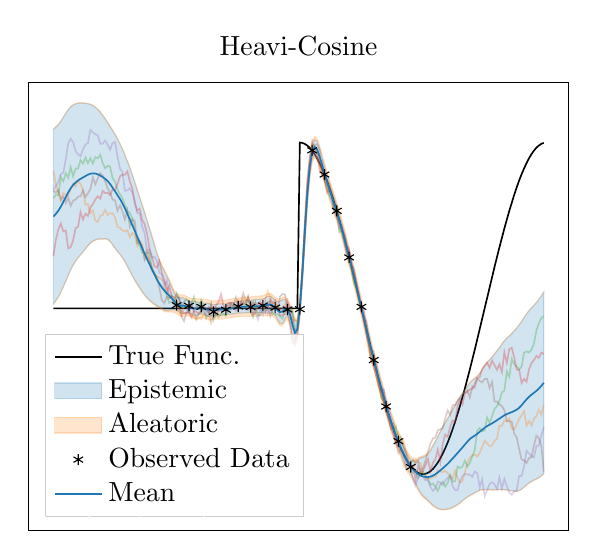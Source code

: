 % This file was created with tikzplotlib v0.10.1.
\begin{tikzpicture}

\definecolor{crimson2143940}{RGB}{214,39,40}
\definecolor{darkgray176}{RGB}{176,176,176}
\definecolor{darkorange25512714}{RGB}{255,127,14}
\definecolor{forestgreen4416044}{RGB}{44,160,44}
\definecolor{lightgray204}{RGB}{204,204,204}
\definecolor{mediumpurple148103189}{RGB}{148,103,189}
\definecolor{sienna1408675}{RGB}{140,86,75}
\definecolor{steelblue31119180}{RGB}{31,119,180}

\begin{axis}[
legend cell align={left},
legend style={
  fill opacity=0.8,
  draw opacity=1,
  text opacity=1,
  at={(0.03,0.03)},
  anchor=south west,
  draw=lightgray204
},
ticks=none,
tick align=outside,
tick pos=left,
title={Heavi-Cosine},
x grid style={darkgray176},
xmin=-1.1, xmax=1.09,
xtick style={color=black},
y grid style={darkgray176},
ymin=-1.34, ymax=1.364,
ytick style={color=black}
]
\addplot [semithick, black]
table {%
-1 0
-0.01 0
0 1
0.01 0.998
0.02 0.992
0.03 0.982
0.04 0.969
0.05 0.951
0.06 0.93
0.07 0.905
0.08 0.876
0.09 0.844
0.1 0.809
0.11 0.771
0.12 0.729
0.13 0.685
0.15 0.588
0.17 0.482
0.19 0.368
0.21 0.249
0.25 -0
0.29 -0.249
0.31 -0.368
0.33 -0.482
0.35 -0.588
0.37 -0.685
0.38 -0.729
0.39 -0.771
0.4 -0.809
0.41 -0.844
0.42 -0.876
0.43 -0.905
0.44 -0.93
0.45 -0.951
0.46 -0.969
0.47 -0.982
0.48 -0.992
0.49 -0.998
0.5 -1
0.51 -0.998
0.52 -0.992
0.53 -0.982
0.54 -0.969
0.55 -0.951
0.56 -0.93
0.57 -0.905
0.58 -0.876
0.59 -0.844
0.6 -0.809
0.61 -0.771
0.62 -0.729
0.63 -0.685
0.65 -0.588
0.67 -0.482
0.69 -0.368
0.71 -0.249
0.75 0
0.79 0.249
0.81 0.368
0.83 0.482
0.85 0.588
0.87 0.685
0.88 0.729
0.89 0.771
0.9 0.809
0.91 0.844
0.92 0.876
0.93 0.905
0.94 0.93
0.95 0.951
0.96 0.969
0.97 0.982
0.98 0.992
0.99 0.998
};
\addlegendentry{True Func.}
\path [draw=steelblue31119180, fill=steelblue31119180, opacity=0.2]
(axis cs:-1,1.08)
--(axis cs:-1,0.026)
--(axis cs:-0.99,0.047)
--(axis cs:-0.98,0.069)
--(axis cs:-0.97,0.097)
--(axis cs:-0.96,0.129)
--(axis cs:-0.95,0.164)
--(axis cs:-0.94,0.199)
--(axis cs:-0.93,0.233)
--(axis cs:-0.92,0.262)
--(axis cs:-0.91,0.285)
--(axis cs:-0.9,0.305)
--(axis cs:-0.89,0.323)
--(axis cs:-0.88,0.341)
--(axis cs:-0.87,0.359)
--(axis cs:-0.86,0.378)
--(axis cs:-0.85,0.394)
--(axis cs:-0.84,0.406)
--(axis cs:-0.83,0.413)
--(axis cs:-0.82,0.418)
--(axis cs:-0.81,0.419)
--(axis cs:-0.8,0.419)
--(axis cs:-0.79,0.42)
--(axis cs:-0.78,0.417)
--(axis cs:-0.77,0.404)
--(axis cs:-0.76,0.385)
--(axis cs:-0.75,0.364)
--(axis cs:-0.74,0.344)
--(axis cs:-0.73,0.327)
--(axis cs:-0.72,0.307)
--(axis cs:-0.71,0.283)
--(axis cs:-0.7,0.255)
--(axis cs:-0.69,0.226)
--(axis cs:-0.68,0.198)
--(axis cs:-0.67,0.172)
--(axis cs:-0.66,0.147)
--(axis cs:-0.65,0.124)
--(axis cs:-0.64,0.102)
--(axis cs:-0.63,0.082)
--(axis cs:-0.62,0.064)
--(axis cs:-0.61,0.049)
--(axis cs:-0.6,0.037)
--(axis cs:-0.59,0.026)
--(axis cs:-0.58,0.017)
--(axis cs:-0.57,0.008)
--(axis cs:-0.56,-0.001)
--(axis cs:-0.55,-0.01)
--(axis cs:-0.54,-0.013)
--(axis cs:-0.53,-0.011)
--(axis cs:-0.52,-0.009)
--(axis cs:-0.51,-0.008)
--(axis cs:-0.5,-0.013)
--(axis cs:-0.49,-0.023)
--(axis cs:-0.48,-0.031)
--(axis cs:-0.47,-0.031)
--(axis cs:-0.46,-0.025)
--(axis cs:-0.45,-0.024)
--(axis cs:-0.44,-0.034)
--(axis cs:-0.43,-0.043)
--(axis cs:-0.42,-0.044)
--(axis cs:-0.41,-0.037)
--(axis cs:-0.4,-0.033)
--(axis cs:-0.39,-0.037)
--(axis cs:-0.38,-0.044)
--(axis cs:-0.37,-0.048)
--(axis cs:-0.36,-0.046)
--(axis cs:-0.35,-0.042)
--(axis cs:-0.34,-0.043)
--(axis cs:-0.33,-0.044)
--(axis cs:-0.32,-0.044)
--(axis cs:-0.31,-0.041)
--(axis cs:-0.3,-0.038)
--(axis cs:-0.29,-0.036)
--(axis cs:-0.28,-0.035)
--(axis cs:-0.27,-0.033)
--(axis cs:-0.26,-0.03)
--(axis cs:-0.25,-0.028)
--(axis cs:-0.24,-0.028)
--(axis cs:-0.23,-0.027)
--(axis cs:-0.22,-0.027)
--(axis cs:-0.21,-0.026)
--(axis cs:-0.2,-0.026)
--(axis cs:-0.19,-0.027)
--(axis cs:-0.18,-0.028)
--(axis cs:-0.17,-0.027)
--(axis cs:-0.16,-0.026)
--(axis cs:-0.15,-0.026)
--(axis cs:-0.14,-0.028)
--(axis cs:-0.13,-0.029)
--(axis cs:-0.12,-0.028)
--(axis cs:-0.11,-0.027)
--(axis cs:-0.1,-0.039)
--(axis cs:-0.09,-0.067)
--(axis cs:-0.08,-0.091)
--(axis cs:-0.07,-0.09)
--(axis cs:-0.06,-0.064)
--(axis cs:-0.05,-0.043)
--(axis cs:-0.04,-0.085)
--(axis cs:-0.03,-0.171)
--(axis cs:-0.02,-0.221)
--(axis cs:-0.01,-0.176)
--(axis cs:8.941e-10,-0.039)
--(axis cs:0.01,0.154)
--(axis cs:0.02,0.388)
--(axis cs:0.03,0.616)
--(axis cs:0.04,0.796)
--(axis cs:0.05,0.9)
--(axis cs:0.06,0.929)
--(axis cs:0.07,0.907)
--(axis cs:0.08,0.867)
--(axis cs:0.09,0.822)
--(axis cs:0.1,0.775)
--(axis cs:0.11,0.725)
--(axis cs:0.12,0.676)
--(axis cs:0.13,0.631)
--(axis cs:0.14,0.589)
--(axis cs:0.15,0.544)
--(axis cs:0.16,0.496)
--(axis cs:0.17,0.444)
--(axis cs:0.18,0.39)
--(axis cs:0.19,0.335)
--(axis cs:0.2,0.278)
--(axis cs:0.21,0.219)
--(axis cs:0.22,0.157)
--(axis cs:0.23,0.095)
--(axis cs:0.24,0.033)
--(axis cs:0.25,-0.03)
--(axis cs:0.26,-0.096)
--(axis cs:0.27,-0.161)
--(axis cs:0.28,-0.223)
--(axis cs:0.29,-0.284)
--(axis cs:0.3,-0.344)
--(axis cs:0.31,-0.406)
--(axis cs:0.32,-0.466)
--(axis cs:0.33,-0.52)
--(axis cs:0.34,-0.568)
--(axis cs:0.35,-0.619)
--(axis cs:0.36,-0.674)
--(axis cs:0.37,-0.725)
--(axis cs:0.38,-0.768)
--(axis cs:0.39,-0.802)
--(axis cs:0.4,-0.836)
--(axis cs:0.41,-0.879)
--(axis cs:0.42,-0.922)
--(axis cs:0.43,-0.955)
--(axis cs:0.44,-0.977)
--(axis cs:0.45,-0.996)
--(axis cs:0.46,-1.023)
--(axis cs:0.47,-1.056)
--(axis cs:0.48,-1.087)
--(axis cs:0.49,-1.113)
--(axis cs:0.5,-1.132)
--(axis cs:0.51,-1.145)
--(axis cs:0.52,-1.158)
--(axis cs:0.53,-1.173)
--(axis cs:0.54,-1.187)
--(axis cs:0.55,-1.198)
--(axis cs:0.56,-1.206)
--(axis cs:0.57,-1.211)
--(axis cs:0.58,-1.213)
--(axis cs:0.59,-1.212)
--(axis cs:0.6,-1.21)
--(axis cs:0.61,-1.206)
--(axis cs:0.62,-1.2)
--(axis cs:0.63,-1.193)
--(axis cs:0.64,-1.184)
--(axis cs:0.65,-1.173)
--(axis cs:0.66,-1.16)
--(axis cs:0.67,-1.148)
--(axis cs:0.68,-1.137)
--(axis cs:0.69,-1.128)
--(axis cs:0.7,-1.12)
--(axis cs:0.71,-1.112)
--(axis cs:0.72,-1.104)
--(axis cs:0.73,-1.097)
--(axis cs:0.74,-1.093)
--(axis cs:0.75,-1.092)
--(axis cs:0.76,-1.092)
--(axis cs:0.77,-1.093)
--(axis cs:0.78,-1.094)
--(axis cs:0.79,-1.094)
--(axis cs:0.8,-1.093)
--(axis cs:0.81,-1.093)
--(axis cs:0.82,-1.093)
--(axis cs:0.83,-1.093)
--(axis cs:0.84,-1.095)
--(axis cs:0.85,-1.098)
--(axis cs:0.86,-1.1)
--(axis cs:0.87,-1.102)
--(axis cs:0.88,-1.102)
--(axis cs:0.89,-1.099)
--(axis cs:0.9,-1.09)
--(axis cs:0.91,-1.078)
--(axis cs:0.92,-1.065)
--(axis cs:0.93,-1.053)
--(axis cs:0.94,-1.044)
--(axis cs:0.95,-1.036)
--(axis cs:0.96,-1.029)
--(axis cs:0.97,-1.021)
--(axis cs:0.98,-1.01)
--(axis cs:0.99,-0.996)
--(axis cs:0.99,0.098)
--(axis cs:0.99,0.098)
--(axis cs:0.98,0.074)
--(axis cs:0.97,0.053)
--(axis cs:0.96,0.034)
--(axis cs:0.95,0.018)
--(axis cs:0.94,0.002)
--(axis cs:0.93,-0.014)
--(axis cs:0.92,-0.034)
--(axis cs:0.91,-0.056)
--(axis cs:0.9,-0.079)
--(axis cs:0.89,-0.1)
--(axis cs:0.88,-0.12)
--(axis cs:0.87,-0.136)
--(axis cs:0.86,-0.152)
--(axis cs:0.85,-0.167)
--(axis cs:0.84,-0.18)
--(axis cs:0.83,-0.196)
--(axis cs:0.82,-0.216)
--(axis cs:0.81,-0.237)
--(axis cs:0.8,-0.257)
--(axis cs:0.79,-0.276)
--(axis cs:0.78,-0.295)
--(axis cs:0.77,-0.311)
--(axis cs:0.76,-0.327)
--(axis cs:0.75,-0.347)
--(axis cs:0.74,-0.371)
--(axis cs:0.73,-0.393)
--(axis cs:0.72,-0.411)
--(axis cs:0.71,-0.423)
--(axis cs:0.7,-0.434)
--(axis cs:0.69,-0.449)
--(axis cs:0.68,-0.471)
--(axis cs:0.67,-0.495)
--(axis cs:0.66,-0.518)
--(axis cs:0.65,-0.54)
--(axis cs:0.64,-0.562)
--(axis cs:0.63,-0.586)
--(axis cs:0.62,-0.612)
--(axis cs:0.61,-0.638)
--(axis cs:0.6,-0.665)
--(axis cs:0.59,-0.691)
--(axis cs:0.58,-0.717)
--(axis cs:0.57,-0.745)
--(axis cs:0.56,-0.774)
--(axis cs:0.55,-0.803)
--(axis cs:0.54,-0.831)
--(axis cs:0.53,-0.857)
--(axis cs:0.52,-0.878)
--(axis cs:0.51,-0.89)
--(axis cs:0.5,-0.897)
--(axis cs:0.49,-0.904)
--(axis cs:0.48,-0.912)
--(axis cs:0.47,-0.919)
--(axis cs:0.46,-0.921)
--(axis cs:0.45,-0.914)
--(axis cs:0.44,-0.891)
--(axis cs:0.43,-0.86)
--(axis cs:0.42,-0.83)
--(axis cs:0.41,-0.803)
--(axis cs:0.4,-0.771)
--(axis cs:0.39,-0.729)
--(axis cs:0.38,-0.685)
--(axis cs:0.37,-0.642)
--(axis cs:0.36,-0.601)
--(axis cs:0.35,-0.555)
--(axis cs:0.34,-0.501)
--(axis cs:0.33,-0.443)
--(axis cs:0.32,-0.388)
--(axis cs:0.31,-0.336)
--(axis cs:0.3,-0.28)
--(axis cs:0.29,-0.218)
--(axis cs:0.28,-0.153)
--(axis cs:0.27,-0.09)
--(axis cs:0.26,-0.028)
--(axis cs:0.25,0.035)
--(axis cs:0.24,0.1)
--(axis cs:0.23,0.165)
--(axis cs:0.22,0.227)
--(axis cs:0.21,0.287)
--(axis cs:0.2,0.346)
--(axis cs:0.19,0.406)
--(axis cs:0.18,0.463)
--(axis cs:0.17,0.518)
--(axis cs:0.16,0.569)
--(axis cs:0.15,0.618)
--(axis cs:0.14,0.666)
--(axis cs:0.13,0.712)
--(axis cs:0.12,0.758)
--(axis cs:0.11,0.805)
--(axis cs:0.1,0.857)
--(axis cs:0.09,0.913)
--(axis cs:0.08,0.968)
--(axis cs:0.07,1.008)
--(axis cs:0.06,1.018)
--(axis cs:0.05,0.987)
--(axis cs:0.04,0.903)
--(axis cs:0.03,0.75)
--(axis cs:0.02,0.529)
--(axis cs:0.01,0.27)
--(axis cs:8.941e-10,0.037)
--(axis cs:-0.01,-0.079)
--(axis cs:-0.02,-0.075)
--(axis cs:-0.03,-0.025)
--(axis cs:-0.04,0.012)
--(axis cs:-0.05,0.033)
--(axis cs:-0.06,0.053)
--(axis cs:-0.07,0.052)
--(axis cs:-0.08,0.043)
--(axis cs:-0.09,0.04)
--(axis cs:-0.1,0.048)
--(axis cs:-0.11,0.063)
--(axis cs:-0.12,0.073)
--(axis cs:-0.13,0.072)
--(axis cs:-0.14,0.063)
--(axis cs:-0.15,0.056)
--(axis cs:-0.16,0.054)
--(axis cs:-0.17,0.054)
--(axis cs:-0.18,0.053)
--(axis cs:-0.19,0.05)
--(axis cs:-0.2,0.048)
--(axis cs:-0.21,0.047)
--(axis cs:-0.22,0.047)
--(axis cs:-0.23,0.046)
--(axis cs:-0.24,0.043)
--(axis cs:-0.25,0.039)
--(axis cs:-0.26,0.038)
--(axis cs:-0.27,0.037)
--(axis cs:-0.28,0.034)
--(axis cs:-0.29,0.031)
--(axis cs:-0.3,0.027)
--(axis cs:-0.31,0.027)
--(axis cs:-0.32,0.027)
--(axis cs:-0.33,0.026)
--(axis cs:-0.34,0.023)
--(axis cs:-0.35,0.021)
--(axis cs:-0.36,0.024)
--(axis cs:-0.37,0.03)
--(axis cs:-0.38,0.032)
--(axis cs:-0.39,0.031)
--(axis cs:-0.4,0.031)
--(axis cs:-0.41,0.035)
--(axis cs:-0.42,0.04)
--(axis cs:-0.43,0.041)
--(axis cs:-0.44,0.039)
--(axis cs:-0.45,0.041)
--(axis cs:-0.46,0.051)
--(axis cs:-0.47,0.061)
--(axis cs:-0.48,0.064)
--(axis cs:-0.49,0.062)
--(axis cs:-0.5,0.069)
--(axis cs:-0.51,0.093)
--(axis cs:-0.52,0.128)
--(axis cs:-0.53,0.164)
--(axis cs:-0.54,0.196)
--(axis cs:-0.55,0.225)
--(axis cs:-0.56,0.254)
--(axis cs:-0.57,0.288)
--(axis cs:-0.58,0.332)
--(axis cs:-0.59,0.382)
--(axis cs:-0.6,0.432)
--(axis cs:-0.61,0.481)
--(axis cs:-0.62,0.53)
--(axis cs:-0.63,0.578)
--(axis cs:-0.64,0.623)
--(axis cs:-0.65,0.669)
--(axis cs:-0.66,0.714)
--(axis cs:-0.67,0.761)
--(axis cs:-0.68,0.806)
--(axis cs:-0.69,0.848)
--(axis cs:-0.7,0.888)
--(axis cs:-0.71,0.925)
--(axis cs:-0.72,0.96)
--(axis cs:-0.73,0.992)
--(axis cs:-0.74,1.023)
--(axis cs:-0.75,1.049)
--(axis cs:-0.76,1.073)
--(axis cs:-0.77,1.097)
--(axis cs:-0.78,1.12)
--(axis cs:-0.79,1.143)
--(axis cs:-0.8,1.164)
--(axis cs:-0.81,1.183)
--(axis cs:-0.82,1.199)
--(axis cs:-0.83,1.213)
--(axis cs:-0.84,1.223)
--(axis cs:-0.85,1.23)
--(axis cs:-0.86,1.234)
--(axis cs:-0.87,1.236)
--(axis cs:-0.88,1.238)
--(axis cs:-0.89,1.238)
--(axis cs:-0.9,1.237)
--(axis cs:-0.91,1.233)
--(axis cs:-0.92,1.227)
--(axis cs:-0.93,1.216)
--(axis cs:-0.94,1.198)
--(axis cs:-0.95,1.176)
--(axis cs:-0.96,1.152)
--(axis cs:-0.97,1.128)
--(axis cs:-0.98,1.108)
--(axis cs:-0.99,1.093)
--(axis cs:-1,1.08)
--cycle;
\addlegendimage{area legend, draw=steelblue31119180, fill=steelblue31119180, opacity=0.2}
\addlegendentry{Epistemic}

\path [draw=darkorange25512714, fill=darkorange25512714, opacity=0.2]
(axis cs:-1,0.024)
--(axis cs:-1,0.026)
--(axis cs:-0.99,0.047)
--(axis cs:-0.98,0.069)
--(axis cs:-0.97,0.097)
--(axis cs:-0.96,0.129)
--(axis cs:-0.95,0.164)
--(axis cs:-0.94,0.199)
--(axis cs:-0.93,0.233)
--(axis cs:-0.92,0.262)
--(axis cs:-0.91,0.285)
--(axis cs:-0.9,0.305)
--(axis cs:-0.89,0.323)
--(axis cs:-0.88,0.341)
--(axis cs:-0.87,0.359)
--(axis cs:-0.86,0.378)
--(axis cs:-0.85,0.394)
--(axis cs:-0.84,0.406)
--(axis cs:-0.83,0.413)
--(axis cs:-0.82,0.418)
--(axis cs:-0.81,0.419)
--(axis cs:-0.8,0.419)
--(axis cs:-0.79,0.42)
--(axis cs:-0.78,0.417)
--(axis cs:-0.77,0.404)
--(axis cs:-0.76,0.385)
--(axis cs:-0.75,0.364)
--(axis cs:-0.74,0.344)
--(axis cs:-0.73,0.327)
--(axis cs:-0.72,0.307)
--(axis cs:-0.71,0.283)
--(axis cs:-0.7,0.255)
--(axis cs:-0.69,0.226)
--(axis cs:-0.68,0.198)
--(axis cs:-0.67,0.172)
--(axis cs:-0.66,0.147)
--(axis cs:-0.65,0.124)
--(axis cs:-0.64,0.102)
--(axis cs:-0.63,0.082)
--(axis cs:-0.62,0.064)
--(axis cs:-0.61,0.049)
--(axis cs:-0.6,0.037)
--(axis cs:-0.59,0.026)
--(axis cs:-0.58,0.017)
--(axis cs:-0.57,0.008)
--(axis cs:-0.56,-0.001)
--(axis cs:-0.55,-0.01)
--(axis cs:-0.54,-0.013)
--(axis cs:-0.53,-0.011)
--(axis cs:-0.52,-0.009)
--(axis cs:-0.51,-0.008)
--(axis cs:-0.5,-0.013)
--(axis cs:-0.49,-0.023)
--(axis cs:-0.48,-0.031)
--(axis cs:-0.47,-0.031)
--(axis cs:-0.46,-0.025)
--(axis cs:-0.45,-0.024)
--(axis cs:-0.44,-0.034)
--(axis cs:-0.43,-0.043)
--(axis cs:-0.42,-0.044)
--(axis cs:-0.41,-0.037)
--(axis cs:-0.4,-0.033)
--(axis cs:-0.39,-0.037)
--(axis cs:-0.38,-0.044)
--(axis cs:-0.37,-0.048)
--(axis cs:-0.36,-0.046)
--(axis cs:-0.35,-0.042)
--(axis cs:-0.34,-0.043)
--(axis cs:-0.33,-0.044)
--(axis cs:-0.32,-0.044)
--(axis cs:-0.31,-0.041)
--(axis cs:-0.3,-0.038)
--(axis cs:-0.29,-0.036)
--(axis cs:-0.28,-0.035)
--(axis cs:-0.27,-0.033)
--(axis cs:-0.26,-0.03)
--(axis cs:-0.25,-0.028)
--(axis cs:-0.24,-0.028)
--(axis cs:-0.23,-0.027)
--(axis cs:-0.22,-0.027)
--(axis cs:-0.21,-0.026)
--(axis cs:-0.2,-0.026)
--(axis cs:-0.19,-0.027)
--(axis cs:-0.18,-0.028)
--(axis cs:-0.17,-0.027)
--(axis cs:-0.16,-0.026)
--(axis cs:-0.15,-0.026)
--(axis cs:-0.14,-0.028)
--(axis cs:-0.13,-0.029)
--(axis cs:-0.12,-0.028)
--(axis cs:-0.11,-0.027)
--(axis cs:-0.1,-0.039)
--(axis cs:-0.09,-0.067)
--(axis cs:-0.08,-0.091)
--(axis cs:-0.07,-0.09)
--(axis cs:-0.06,-0.064)
--(axis cs:-0.05,-0.043)
--(axis cs:-0.04,-0.085)
--(axis cs:-0.03,-0.171)
--(axis cs:-0.02,-0.221)
--(axis cs:-0.01,-0.176)
--(axis cs:8.941e-10,-0.039)
--(axis cs:0.01,0.154)
--(axis cs:0.02,0.388)
--(axis cs:0.03,0.616)
--(axis cs:0.04,0.796)
--(axis cs:0.05,0.9)
--(axis cs:0.06,0.929)
--(axis cs:0.07,0.907)
--(axis cs:0.08,0.867)
--(axis cs:0.09,0.822)
--(axis cs:0.1,0.775)
--(axis cs:0.11,0.725)
--(axis cs:0.12,0.676)
--(axis cs:0.13,0.631)
--(axis cs:0.14,0.589)
--(axis cs:0.15,0.544)
--(axis cs:0.16,0.496)
--(axis cs:0.17,0.444)
--(axis cs:0.18,0.39)
--(axis cs:0.19,0.335)
--(axis cs:0.2,0.278)
--(axis cs:0.21,0.219)
--(axis cs:0.22,0.157)
--(axis cs:0.23,0.095)
--(axis cs:0.24,0.033)
--(axis cs:0.25,-0.03)
--(axis cs:0.26,-0.096)
--(axis cs:0.27,-0.161)
--(axis cs:0.28,-0.223)
--(axis cs:0.29,-0.284)
--(axis cs:0.3,-0.344)
--(axis cs:0.31,-0.406)
--(axis cs:0.32,-0.466)
--(axis cs:0.33,-0.52)
--(axis cs:0.34,-0.568)
--(axis cs:0.35,-0.619)
--(axis cs:0.36,-0.674)
--(axis cs:0.37,-0.725)
--(axis cs:0.38,-0.768)
--(axis cs:0.39,-0.802)
--(axis cs:0.4,-0.836)
--(axis cs:0.41,-0.879)
--(axis cs:0.42,-0.922)
--(axis cs:0.43,-0.955)
--(axis cs:0.44,-0.977)
--(axis cs:0.45,-0.996)
--(axis cs:0.46,-1.023)
--(axis cs:0.47,-1.056)
--(axis cs:0.48,-1.087)
--(axis cs:0.49,-1.113)
--(axis cs:0.5,-1.132)
--(axis cs:0.51,-1.145)
--(axis cs:0.52,-1.158)
--(axis cs:0.53,-1.173)
--(axis cs:0.54,-1.187)
--(axis cs:0.55,-1.198)
--(axis cs:0.56,-1.206)
--(axis cs:0.57,-1.211)
--(axis cs:0.58,-1.213)
--(axis cs:0.59,-1.212)
--(axis cs:0.6,-1.21)
--(axis cs:0.61,-1.206)
--(axis cs:0.62,-1.2)
--(axis cs:0.63,-1.193)
--(axis cs:0.64,-1.184)
--(axis cs:0.65,-1.173)
--(axis cs:0.66,-1.16)
--(axis cs:0.67,-1.148)
--(axis cs:0.68,-1.137)
--(axis cs:0.69,-1.128)
--(axis cs:0.7,-1.12)
--(axis cs:0.71,-1.112)
--(axis cs:0.72,-1.104)
--(axis cs:0.73,-1.097)
--(axis cs:0.74,-1.093)
--(axis cs:0.75,-1.092)
--(axis cs:0.76,-1.092)
--(axis cs:0.77,-1.093)
--(axis cs:0.78,-1.094)
--(axis cs:0.79,-1.094)
--(axis cs:0.8,-1.093)
--(axis cs:0.81,-1.093)
--(axis cs:0.82,-1.093)
--(axis cs:0.83,-1.093)
--(axis cs:0.84,-1.095)
--(axis cs:0.85,-1.098)
--(axis cs:0.86,-1.1)
--(axis cs:0.87,-1.102)
--(axis cs:0.88,-1.102)
--(axis cs:0.89,-1.099)
--(axis cs:0.9,-1.09)
--(axis cs:0.91,-1.078)
--(axis cs:0.92,-1.065)
--(axis cs:0.93,-1.053)
--(axis cs:0.94,-1.044)
--(axis cs:0.95,-1.036)
--(axis cs:0.96,-1.029)
--(axis cs:0.97,-1.021)
--(axis cs:0.98,-1.01)
--(axis cs:0.99,-0.996)
--(axis cs:0.99,-0.998)
--(axis cs:0.99,-0.998)
--(axis cs:0.98,-1.012)
--(axis cs:0.97,-1.023)
--(axis cs:0.96,-1.031)
--(axis cs:0.95,-1.038)
--(axis cs:0.94,-1.046)
--(axis cs:0.93,-1.055)
--(axis cs:0.92,-1.067)
--(axis cs:0.91,-1.08)
--(axis cs:0.9,-1.092)
--(axis cs:0.89,-1.101)
--(axis cs:0.88,-1.104)
--(axis cs:0.87,-1.104)
--(axis cs:0.86,-1.102)
--(axis cs:0.85,-1.1)
--(axis cs:0.84,-1.098)
--(axis cs:0.83,-1.095)
--(axis cs:0.82,-1.095)
--(axis cs:0.81,-1.095)
--(axis cs:0.8,-1.095)
--(axis cs:0.79,-1.096)
--(axis cs:0.78,-1.097)
--(axis cs:0.77,-1.096)
--(axis cs:0.76,-1.095)
--(axis cs:0.75,-1.095)
--(axis cs:0.74,-1.096)
--(axis cs:0.73,-1.099)
--(axis cs:0.72,-1.106)
--(axis cs:0.71,-1.115)
--(axis cs:0.7,-1.123)
--(axis cs:0.69,-1.131)
--(axis cs:0.68,-1.14)
--(axis cs:0.67,-1.151)
--(axis cs:0.66,-1.163)
--(axis cs:0.65,-1.176)
--(axis cs:0.64,-1.187)
--(axis cs:0.63,-1.196)
--(axis cs:0.62,-1.204)
--(axis cs:0.61,-1.21)
--(axis cs:0.6,-1.214)
--(axis cs:0.59,-1.216)
--(axis cs:0.58,-1.217)
--(axis cs:0.57,-1.215)
--(axis cs:0.56,-1.211)
--(axis cs:0.55,-1.203)
--(axis cs:0.54,-1.193)
--(axis cs:0.53,-1.179)
--(axis cs:0.52,-1.165)
--(axis cs:0.51,-1.152)
--(axis cs:0.5,-1.14)
--(axis cs:0.49,-1.123)
--(axis cs:0.48,-1.098)
--(axis cs:0.47,-1.069)
--(axis cs:0.46,-1.04)
--(axis cs:0.45,-1.016)
--(axis cs:0.44,-0.996)
--(axis cs:0.43,-0.973)
--(axis cs:0.42,-0.94)
--(axis cs:0.41,-0.899)
--(axis cs:0.4,-0.859)
--(axis cs:0.39,-0.824)
--(axis cs:0.38,-0.788)
--(axis cs:0.37,-0.745)
--(axis cs:0.36,-0.695)
--(axis cs:0.35,-0.642)
--(axis cs:0.34,-0.591)
--(axis cs:0.33,-0.54)
--(axis cs:0.32,-0.487)
--(axis cs:0.31,-0.428)
--(axis cs:0.3,-0.367)
--(axis cs:0.29,-0.307)
--(axis cs:0.28,-0.245)
--(axis cs:0.27,-0.182)
--(axis cs:0.26,-0.118)
--(axis cs:0.25,-0.053)
--(axis cs:0.24,0.011)
--(axis cs:0.23,0.073)
--(axis cs:0.22,0.135)
--(axis cs:0.21,0.197)
--(axis cs:0.2,0.256)
--(axis cs:0.19,0.313)
--(axis cs:0.18,0.369)
--(axis cs:0.17,0.423)
--(axis cs:0.16,0.475)
--(axis cs:0.15,0.523)
--(axis cs:0.14,0.568)
--(axis cs:0.13,0.611)
--(axis cs:0.12,0.656)
--(axis cs:0.11,0.705)
--(axis cs:0.1,0.755)
--(axis cs:0.09,0.803)
--(axis cs:0.08,0.85)
--(axis cs:0.07,0.89)
--(axis cs:0.06,0.91)
--(axis cs:0.05,0.881)
--(axis cs:0.04,0.78)
--(axis cs:0.03,0.603)
--(axis cs:0.02,0.374)
--(axis cs:0.01,0.138)
--(axis cs:8.941e-10,-0.06)
--(axis cs:-0.01,-0.193)
--(axis cs:-0.02,-0.234)
--(axis cs:-0.03,-0.183)
--(axis cs:-0.04,-0.102)
--(axis cs:-0.05,-0.064)
--(axis cs:-0.06,-0.079)
--(axis cs:-0.07,-0.103)
--(axis cs:-0.08,-0.105)
--(axis cs:-0.09,-0.083)
--(axis cs:-0.1,-0.058)
--(axis cs:-0.11,-0.045)
--(axis cs:-0.12,-0.045)
--(axis cs:-0.13,-0.046)
--(axis cs:-0.14,-0.046)
--(axis cs:-0.15,-0.045)
--(axis cs:-0.16,-0.046)
--(axis cs:-0.17,-0.047)
--(axis cs:-0.18,-0.048)
--(axis cs:-0.19,-0.048)
--(axis cs:-0.2,-0.048)
--(axis cs:-0.21,-0.048)
--(axis cs:-0.22,-0.048)
--(axis cs:-0.23,-0.049)
--(axis cs:-0.24,-0.05)
--(axis cs:-0.25,-0.051)
--(axis cs:-0.26,-0.052)
--(axis cs:-0.27,-0.055)
--(axis cs:-0.28,-0.057)
--(axis cs:-0.29,-0.059)
--(axis cs:-0.3,-0.061)
--(axis cs:-0.31,-0.064)
--(axis cs:-0.32,-0.065)
--(axis cs:-0.33,-0.066)
--(axis cs:-0.34,-0.065)
--(axis cs:-0.35,-0.066)
--(axis cs:-0.36,-0.068)
--(axis cs:-0.37,-0.069)
--(axis cs:-0.38,-0.065)
--(axis cs:-0.39,-0.059)
--(axis cs:-0.4,-0.056)
--(axis cs:-0.41,-0.059)
--(axis cs:-0.42,-0.063)
--(axis cs:-0.43,-0.062)
--(axis cs:-0.44,-0.055)
--(axis cs:-0.45,-0.047)
--(axis cs:-0.46,-0.046)
--(axis cs:-0.47,-0.049)
--(axis cs:-0.48,-0.049)
--(axis cs:-0.49,-0.043)
--(axis cs:-0.5,-0.033)
--(axis cs:-0.51,-0.025)
--(axis cs:-0.52,-0.022)
--(axis cs:-0.53,-0.022)
--(axis cs:-0.54,-0.022)
--(axis cs:-0.55,-0.018)
--(axis cs:-0.56,-0.009)
--(axis cs:-0.57,0.001)
--(axis cs:-0.58,0.01)
--(axis cs:-0.59,0.02)
--(axis cs:-0.6,0.032)
--(axis cs:-0.61,0.045)
--(axis cs:-0.62,0.059)
--(axis cs:-0.63,0.078)
--(axis cs:-0.64,0.098)
--(axis cs:-0.65,0.12)
--(axis cs:-0.66,0.143)
--(axis cs:-0.67,0.168)
--(axis cs:-0.68,0.195)
--(axis cs:-0.69,0.223)
--(axis cs:-0.7,0.252)
--(axis cs:-0.71,0.28)
--(axis cs:-0.72,0.304)
--(axis cs:-0.73,0.324)
--(axis cs:-0.74,0.341)
--(axis cs:-0.75,0.361)
--(axis cs:-0.76,0.382)
--(axis cs:-0.77,0.401)
--(axis cs:-0.78,0.414)
--(axis cs:-0.79,0.418)
--(axis cs:-0.8,0.416)
--(axis cs:-0.81,0.416)
--(axis cs:-0.82,0.415)
--(axis cs:-0.83,0.411)
--(axis cs:-0.84,0.403)
--(axis cs:-0.85,0.392)
--(axis cs:-0.86,0.375)
--(axis cs:-0.87,0.357)
--(axis cs:-0.88,0.339)
--(axis cs:-0.89,0.321)
--(axis cs:-0.9,0.303)
--(axis cs:-0.91,0.283)
--(axis cs:-0.92,0.259)
--(axis cs:-0.93,0.231)
--(axis cs:-0.94,0.197)
--(axis cs:-0.95,0.162)
--(axis cs:-0.96,0.127)
--(axis cs:-0.97,0.095)
--(axis cs:-0.98,0.068)
--(axis cs:-0.99,0.045)
--(axis cs:-1,0.024)
--cycle;
\addlegendimage{area legend, draw=darkorange25512714, fill=darkorange25512714, opacity=0.2}
\addlegendentry{Aleatoric}

\path [draw=darkorange25512714, fill=darkorange25512714, opacity=0.2]
(axis cs:-1,1.082)
--(axis cs:-1,1.08)
--(axis cs:-0.99,1.093)
--(axis cs:-0.98,1.108)
--(axis cs:-0.97,1.128)
--(axis cs:-0.96,1.152)
--(axis cs:-0.95,1.176)
--(axis cs:-0.94,1.198)
--(axis cs:-0.93,1.216)
--(axis cs:-0.92,1.227)
--(axis cs:-0.91,1.233)
--(axis cs:-0.9,1.237)
--(axis cs:-0.89,1.238)
--(axis cs:-0.88,1.238)
--(axis cs:-0.87,1.236)
--(axis cs:-0.86,1.234)
--(axis cs:-0.85,1.23)
--(axis cs:-0.84,1.223)
--(axis cs:-0.83,1.213)
--(axis cs:-0.82,1.199)
--(axis cs:-0.81,1.183)
--(axis cs:-0.8,1.164)
--(axis cs:-0.79,1.143)
--(axis cs:-0.78,1.12)
--(axis cs:-0.77,1.097)
--(axis cs:-0.76,1.073)
--(axis cs:-0.75,1.049)
--(axis cs:-0.74,1.023)
--(axis cs:-0.73,0.992)
--(axis cs:-0.72,0.96)
--(axis cs:-0.71,0.925)
--(axis cs:-0.7,0.888)
--(axis cs:-0.69,0.848)
--(axis cs:-0.68,0.806)
--(axis cs:-0.67,0.761)
--(axis cs:-0.66,0.714)
--(axis cs:-0.65,0.669)
--(axis cs:-0.64,0.623)
--(axis cs:-0.63,0.578)
--(axis cs:-0.62,0.53)
--(axis cs:-0.61,0.481)
--(axis cs:-0.6,0.432)
--(axis cs:-0.59,0.382)
--(axis cs:-0.58,0.332)
--(axis cs:-0.57,0.288)
--(axis cs:-0.56,0.254)
--(axis cs:-0.55,0.225)
--(axis cs:-0.54,0.196)
--(axis cs:-0.53,0.164)
--(axis cs:-0.52,0.128)
--(axis cs:-0.51,0.093)
--(axis cs:-0.5,0.069)
--(axis cs:-0.49,0.062)
--(axis cs:-0.48,0.064)
--(axis cs:-0.47,0.061)
--(axis cs:-0.46,0.051)
--(axis cs:-0.45,0.041)
--(axis cs:-0.44,0.039)
--(axis cs:-0.43,0.041)
--(axis cs:-0.42,0.04)
--(axis cs:-0.41,0.035)
--(axis cs:-0.4,0.031)
--(axis cs:-0.39,0.031)
--(axis cs:-0.38,0.032)
--(axis cs:-0.37,0.03)
--(axis cs:-0.36,0.024)
--(axis cs:-0.35,0.021)
--(axis cs:-0.34,0.023)
--(axis cs:-0.33,0.026)
--(axis cs:-0.32,0.027)
--(axis cs:-0.31,0.027)
--(axis cs:-0.3,0.027)
--(axis cs:-0.29,0.031)
--(axis cs:-0.28,0.034)
--(axis cs:-0.27,0.037)
--(axis cs:-0.26,0.038)
--(axis cs:-0.25,0.039)
--(axis cs:-0.24,0.043)
--(axis cs:-0.23,0.046)
--(axis cs:-0.22,0.047)
--(axis cs:-0.21,0.047)
--(axis cs:-0.2,0.048)
--(axis cs:-0.19,0.05)
--(axis cs:-0.18,0.053)
--(axis cs:-0.17,0.054)
--(axis cs:-0.16,0.054)
--(axis cs:-0.15,0.056)
--(axis cs:-0.14,0.063)
--(axis cs:-0.13,0.072)
--(axis cs:-0.12,0.073)
--(axis cs:-0.11,0.063)
--(axis cs:-0.1,0.048)
--(axis cs:-0.09,0.04)
--(axis cs:-0.08,0.043)
--(axis cs:-0.07,0.052)
--(axis cs:-0.06,0.053)
--(axis cs:-0.05,0.033)
--(axis cs:-0.04,0.012)
--(axis cs:-0.03,-0.025)
--(axis cs:-0.02,-0.075)
--(axis cs:-0.01,-0.079)
--(axis cs:8.941e-10,0.037)
--(axis cs:0.01,0.27)
--(axis cs:0.02,0.529)
--(axis cs:0.03,0.75)
--(axis cs:0.04,0.903)
--(axis cs:0.05,0.987)
--(axis cs:0.06,1.018)
--(axis cs:0.07,1.008)
--(axis cs:0.08,0.968)
--(axis cs:0.09,0.913)
--(axis cs:0.1,0.857)
--(axis cs:0.11,0.805)
--(axis cs:0.12,0.758)
--(axis cs:0.13,0.712)
--(axis cs:0.14,0.666)
--(axis cs:0.15,0.618)
--(axis cs:0.16,0.569)
--(axis cs:0.17,0.518)
--(axis cs:0.18,0.463)
--(axis cs:0.19,0.406)
--(axis cs:0.2,0.346)
--(axis cs:0.21,0.287)
--(axis cs:0.22,0.227)
--(axis cs:0.23,0.165)
--(axis cs:0.24,0.1)
--(axis cs:0.25,0.035)
--(axis cs:0.26,-0.028)
--(axis cs:0.27,-0.09)
--(axis cs:0.28,-0.153)
--(axis cs:0.29,-0.218)
--(axis cs:0.3,-0.28)
--(axis cs:0.31,-0.336)
--(axis cs:0.32,-0.388)
--(axis cs:0.33,-0.443)
--(axis cs:0.34,-0.501)
--(axis cs:0.35,-0.555)
--(axis cs:0.36,-0.601)
--(axis cs:0.37,-0.642)
--(axis cs:0.38,-0.685)
--(axis cs:0.39,-0.729)
--(axis cs:0.4,-0.771)
--(axis cs:0.41,-0.803)
--(axis cs:0.42,-0.83)
--(axis cs:0.43,-0.86)
--(axis cs:0.44,-0.891)
--(axis cs:0.45,-0.914)
--(axis cs:0.46,-0.921)
--(axis cs:0.47,-0.919)
--(axis cs:0.48,-0.912)
--(axis cs:0.49,-0.904)
--(axis cs:0.5,-0.897)
--(axis cs:0.51,-0.89)
--(axis cs:0.52,-0.878)
--(axis cs:0.53,-0.857)
--(axis cs:0.54,-0.831)
--(axis cs:0.55,-0.803)
--(axis cs:0.56,-0.774)
--(axis cs:0.57,-0.745)
--(axis cs:0.58,-0.717)
--(axis cs:0.59,-0.691)
--(axis cs:0.6,-0.665)
--(axis cs:0.61,-0.638)
--(axis cs:0.62,-0.612)
--(axis cs:0.63,-0.586)
--(axis cs:0.64,-0.562)
--(axis cs:0.65,-0.54)
--(axis cs:0.66,-0.518)
--(axis cs:0.67,-0.495)
--(axis cs:0.68,-0.471)
--(axis cs:0.69,-0.449)
--(axis cs:0.7,-0.434)
--(axis cs:0.71,-0.423)
--(axis cs:0.72,-0.411)
--(axis cs:0.73,-0.393)
--(axis cs:0.74,-0.371)
--(axis cs:0.75,-0.347)
--(axis cs:0.76,-0.327)
--(axis cs:0.77,-0.311)
--(axis cs:0.78,-0.295)
--(axis cs:0.79,-0.276)
--(axis cs:0.8,-0.257)
--(axis cs:0.81,-0.237)
--(axis cs:0.82,-0.216)
--(axis cs:0.83,-0.196)
--(axis cs:0.84,-0.18)
--(axis cs:0.85,-0.167)
--(axis cs:0.86,-0.152)
--(axis cs:0.87,-0.136)
--(axis cs:0.88,-0.12)
--(axis cs:0.89,-0.1)
--(axis cs:0.9,-0.079)
--(axis cs:0.91,-0.056)
--(axis cs:0.92,-0.034)
--(axis cs:0.93,-0.014)
--(axis cs:0.94,0.002)
--(axis cs:0.95,0.018)
--(axis cs:0.96,0.034)
--(axis cs:0.97,0.053)
--(axis cs:0.98,0.074)
--(axis cs:0.99,0.098)
--(axis cs:0.99,0.1)
--(axis cs:0.99,0.1)
--(axis cs:0.98,0.076)
--(axis cs:0.97,0.054)
--(axis cs:0.96,0.036)
--(axis cs:0.95,0.019)
--(axis cs:0.94,0.004)
--(axis cs:0.93,-0.012)
--(axis cs:0.92,-0.032)
--(axis cs:0.91,-0.054)
--(axis cs:0.9,-0.077)
--(axis cs:0.89,-0.098)
--(axis cs:0.88,-0.117)
--(axis cs:0.87,-0.134)
--(axis cs:0.86,-0.15)
--(axis cs:0.85,-0.164)
--(axis cs:0.84,-0.178)
--(axis cs:0.83,-0.194)
--(axis cs:0.82,-0.213)
--(axis cs:0.81,-0.234)
--(axis cs:0.8,-0.254)
--(axis cs:0.79,-0.274)
--(axis cs:0.78,-0.292)
--(axis cs:0.77,-0.309)
--(axis cs:0.76,-0.325)
--(axis cs:0.75,-0.345)
--(axis cs:0.74,-0.368)
--(axis cs:0.73,-0.391)
--(axis cs:0.72,-0.408)
--(axis cs:0.71,-0.42)
--(axis cs:0.7,-0.431)
--(axis cs:0.69,-0.446)
--(axis cs:0.68,-0.468)
--(axis cs:0.67,-0.492)
--(axis cs:0.66,-0.515)
--(axis cs:0.65,-0.537)
--(axis cs:0.64,-0.559)
--(axis cs:0.63,-0.583)
--(axis cs:0.62,-0.608)
--(axis cs:0.61,-0.635)
--(axis cs:0.6,-0.661)
--(axis cs:0.59,-0.687)
--(axis cs:0.58,-0.713)
--(axis cs:0.57,-0.74)
--(axis cs:0.56,-0.77)
--(axis cs:0.55,-0.798)
--(axis cs:0.54,-0.826)
--(axis cs:0.53,-0.851)
--(axis cs:0.52,-0.871)
--(axis cs:0.51,-0.882)
--(axis cs:0.5,-0.888)
--(axis cs:0.49,-0.895)
--(axis cs:0.48,-0.901)
--(axis cs:0.47,-0.905)
--(axis cs:0.46,-0.904)
--(axis cs:0.45,-0.894)
--(axis cs:0.44,-0.872)
--(axis cs:0.43,-0.842)
--(axis cs:0.42,-0.811)
--(axis cs:0.41,-0.782)
--(axis cs:0.4,-0.748)
--(axis cs:0.39,-0.708)
--(axis cs:0.38,-0.665)
--(axis cs:0.37,-0.622)
--(axis cs:0.36,-0.579)
--(axis cs:0.35,-0.532)
--(axis cs:0.34,-0.479)
--(axis cs:0.33,-0.423)
--(axis cs:0.32,-0.367)
--(axis cs:0.31,-0.314)
--(axis cs:0.3,-0.257)
--(axis cs:0.29,-0.195)
--(axis cs:0.28,-0.131)
--(axis cs:0.27,-0.068)
--(axis cs:0.26,-0.005)
--(axis cs:0.25,0.058)
--(axis cs:0.24,0.123)
--(axis cs:0.23,0.187)
--(axis cs:0.22,0.249)
--(axis cs:0.21,0.309)
--(axis cs:0.2,0.369)
--(axis cs:0.19,0.427)
--(axis cs:0.18,0.485)
--(axis cs:0.17,0.539)
--(axis cs:0.16,0.591)
--(axis cs:0.15,0.64)
--(axis cs:0.14,0.687)
--(axis cs:0.13,0.732)
--(axis cs:0.12,0.778)
--(axis cs:0.11,0.826)
--(axis cs:0.1,0.876)
--(axis cs:0.09,0.931)
--(axis cs:0.08,0.985)
--(axis cs:0.07,1.025)
--(axis cs:0.06,1.037)
--(axis cs:0.05,1.006)
--(axis cs:0.04,0.92)
--(axis cs:0.03,0.764)
--(axis cs:0.02,0.542)
--(axis cs:0.01,0.286)
--(axis cs:8.941e-10,0.058)
--(axis cs:-0.01,-0.061)
--(axis cs:-0.02,-0.062)
--(axis cs:-0.03,-0.012)
--(axis cs:-0.04,0.029)
--(axis cs:-0.05,0.054)
--(axis cs:-0.06,0.068)
--(axis cs:-0.07,0.065)
--(axis cs:-0.08,0.057)
--(axis cs:-0.09,0.057)
--(axis cs:-0.1,0.067)
--(axis cs:-0.11,0.081)
--(axis cs:-0.12,0.09)
--(axis cs:-0.13,0.089)
--(axis cs:-0.14,0.082)
--(axis cs:-0.15,0.076)
--(axis cs:-0.16,0.075)
--(axis cs:-0.17,0.074)
--(axis cs:-0.18,0.073)
--(axis cs:-0.19,0.071)
--(axis cs:-0.2,0.069)
--(axis cs:-0.21,0.069)
--(axis cs:-0.22,0.069)
--(axis cs:-0.23,0.067)
--(axis cs:-0.24,0.064)
--(axis cs:-0.25,0.062)
--(axis cs:-0.26,0.06)
--(axis cs:-0.27,0.059)
--(axis cs:-0.28,0.056)
--(axis cs:-0.29,0.053)
--(axis cs:-0.3,0.05)
--(axis cs:-0.31,0.049)
--(axis cs:-0.32,0.049)
--(axis cs:-0.33,0.048)
--(axis cs:-0.34,0.046)
--(axis cs:-0.35,0.044)
--(axis cs:-0.36,0.046)
--(axis cs:-0.37,0.051)
--(axis cs:-0.38,0.053)
--(axis cs:-0.39,0.053)
--(axis cs:-0.4,0.054)
--(axis cs:-0.41,0.057)
--(axis cs:-0.42,0.06)
--(axis cs:-0.43,0.06)
--(axis cs:-0.44,0.061)
--(axis cs:-0.45,0.064)
--(axis cs:-0.46,0.072)
--(axis cs:-0.47,0.08)
--(axis cs:-0.48,0.082)
--(axis cs:-0.49,0.081)
--(axis cs:-0.5,0.089)
--(axis cs:-0.51,0.11)
--(axis cs:-0.52,0.142)
--(axis cs:-0.53,0.175)
--(axis cs:-0.54,0.205)
--(axis cs:-0.55,0.233)
--(axis cs:-0.56,0.261)
--(axis cs:-0.57,0.296)
--(axis cs:-0.58,0.338)
--(axis cs:-0.59,0.387)
--(axis cs:-0.6,0.437)
--(axis cs:-0.61,0.486)
--(axis cs:-0.62,0.534)
--(axis cs:-0.63,0.582)
--(axis cs:-0.64,0.627)
--(axis cs:-0.65,0.672)
--(axis cs:-0.66,0.718)
--(axis cs:-0.67,0.764)
--(axis cs:-0.68,0.809)
--(axis cs:-0.69,0.851)
--(axis cs:-0.7,0.891)
--(axis cs:-0.71,0.928)
--(axis cs:-0.72,0.963)
--(axis cs:-0.73,0.995)
--(axis cs:-0.74,1.026)
--(axis cs:-0.75,1.052)
--(axis cs:-0.76,1.076)
--(axis cs:-0.77,1.1)
--(axis cs:-0.78,1.123)
--(axis cs:-0.79,1.145)
--(axis cs:-0.8,1.167)
--(axis cs:-0.81,1.186)
--(axis cs:-0.82,1.202)
--(axis cs:-0.83,1.215)
--(axis cs:-0.84,1.226)
--(axis cs:-0.85,1.232)
--(axis cs:-0.86,1.236)
--(axis cs:-0.87,1.238)
--(axis cs:-0.88,1.24)
--(axis cs:-0.89,1.241)
--(axis cs:-0.9,1.239)
--(axis cs:-0.91,1.236)
--(axis cs:-0.92,1.229)
--(axis cs:-0.93,1.218)
--(axis cs:-0.94,1.2)
--(axis cs:-0.95,1.178)
--(axis cs:-0.96,1.154)
--(axis cs:-0.97,1.13)
--(axis cs:-0.98,1.11)
--(axis cs:-0.99,1.095)
--(axis cs:-1,1.082)
--cycle;

\addplot [draw=black, fill=black, mark=asterisk, only marks]
table{%
x  y
-0.5 0.019
-0.45 0.015
-0.4 0.009
-0.35 -0.021
-0.3 -0.008
-0.25 0.011
-0.2 0.008
-0.15 0.017
-0.1 0.004
-0.05 -0.007
-1.49e-09 -0.005
0.05 0.953
0.1 0.807
0.15 0.588
0.2 0.307
0.25 0.009
0.3 -0.312
0.35 -0.592
0.4 -0.801
0.45 -0.957
};
\addlegendentry{Observed Data}
\addplot [semithick, darkorange25512714, opacity=0.3, forget plot]
table {%
-1 0.827
-0.99 0.749
-0.98 0.698
-0.97 0.658
-0.96 0.695
-0.95 0.683
-0.94 0.683
-0.92 0.752
-0.91 0.734
-0.9 0.768
-0.89 0.75
-0.88 0.715
-0.87 0.624
-0.86 0.629
-0.85 0.574
-0.84 0.59
-0.83 0.531
-0.82 0.521
-0.81 0.558
-0.8 0.563
-0.79 0.594
-0.78 0.563
-0.77 0.573
-0.76 0.574
-0.75 0.549
-0.74 0.491
-0.73 0.486
-0.72 0.47
-0.71 0.464
-0.7 0.471
-0.69 0.43
-0.68 0.454
-0.67 0.44
-0.66 0.377
-0.65 0.41
-0.64 0.378
-0.63 0.306
-0.62 0.355
-0.61 0.288
-0.6 0.227
-0.59 0.207
-0.58 0.192
-0.57 0.184
-0.56 0.173
-0.55 0.163
-0.54 0.126
-0.53 0.062
-0.52 0.072
-0.51 0.071
-0.5 0.045
-0.49 -0.02
-0.48 -0.046
-0.47 0.016
-0.46 0.011
-0.45 -0.003
-0.44 -0.046
-0.43 -0.052
-0.42 -0.071
-0.41 -0.056
-0.4 -0.067
-0.39 -0.032
-0.38 -0.044
-0.37 -0.043
-0.36 -0.091
-0.34 -0.009
-0.33 -0.037
-0.32 -0.035
-0.31 -0.012
-0.3 -0.009
-0.29 0.0
-0.28 0.029
-0.27 -0.005
-0.26 0.013
-0.25 0.054
-0.24 0.027
-0.23 0.06
-0.22 0.03
-0.21 0.004
-0.2 0.033
-0.19 0.042
-0.18 0.007
-0.17 0.006
-0.16 0.02
-0.15 0.037
-0.14 0.058
-0.13 0.102
-0.11 0.032
-0.1 0.026
-0.09 0.013
-0.08 -0.011
-0.07 -0.002
-0.06 0.026
-0.05 -0.007
-0.04 -0.044
-0.03 -0.074
-0.02 -0.07
-0.01 -0.08
0 0.021
0.01 0.223
0.03 0.704
0.04 0.872
0.05 0.941
0.06 0.97
0.07 0.914
0.08 0.888
0.09 0.826
0.1 0.802
0.11 0.768
0.12 0.752
0.13 0.68
0.14 0.62
0.15 0.624
0.16 0.533
0.17 0.47
0.18 0.424
0.19 0.314
0.2 0.272
0.21 0.237
0.22 0.172
0.23 0.127
0.24 0.053
0.25 -0.001
0.26 -0.085
0.27 -0.153
0.28 -0.258
0.29 -0.31
0.3 -0.338
0.31 -0.409
0.32 -0.476
0.33 -0.512
0.34 -0.561
0.37 -0.691
0.38 -0.71
0.39 -0.771
0.4 -0.75
0.41 -0.787
0.42 -0.794
0.43 -0.871
0.44 -0.911
0.45 -0.978
0.46 -0.96
0.47 -0.916
0.48 -0.928
0.49 -0.933
0.5 -0.994
0.51 -1.029
0.52 -1.024
0.53 -1.028
0.54 -1.017
0.55 -1.015
0.56 -0.975
0.57 -0.985
0.58 -0.987
0.59 -0.98
0.6 -0.993
0.61 -1.017
0.62 -1.027
0.63 -0.979
0.64 -1.022
0.65 -1.05
0.66 -1.041
0.67 -0.988
0.68 -0.931
0.69 -0.903
0.7 -0.886
0.71 -0.882
0.72 -0.893
0.73 -0.871
0.75 -0.799
0.76 -0.814
0.77 -0.831
0.78 -0.828
0.79 -0.799
0.8 -0.786
0.81 -0.708
0.82 -0.71
0.83 -0.675
0.84 -0.68
0.85 -0.665
0.86 -0.724
0.87 -0.729
0.88 -0.702
0.89 -0.668
0.9 -0.646
0.91 -0.621
0.92 -0.706
0.93 -0.68
0.94 -0.707
0.95 -0.664
0.96 -0.649
0.97 -0.611
0.98 -0.641
0.99 -0.582
};
\addplot [semithick, forestgreen4416044, opacity=0.3, forget plot]
table {%
-1 0.665
-0.99 0.685
-0.98 0.683
-0.97 0.792
-0.96 0.766
-0.95 0.814
-0.94 0.787
-0.93 0.851
-0.92 0.796
-0.91 0.844
-0.9 0.843
-0.89 0.894
-0.88 0.873
-0.87 0.909
-0.86 0.875
-0.85 0.905
-0.84 0.874
-0.83 0.912
-0.82 0.905
-0.81 0.926
-0.8 0.876
-0.79 0.844
-0.78 0.859
-0.77 0.856
-0.76 0.784
-0.75 0.765
-0.74 0.715
-0.72 0.663
-0.7 0.586
-0.69 0.576
-0.68 0.543
-0.67 0.479
-0.66 0.411
-0.65 0.376
-0.64 0.335
-0.63 0.337
-0.62 0.33
-0.61 0.335
-0.6 0.236
-0.59 0.217
-0.58 0.168
-0.57 0.153
-0.56 0.128
-0.55 0.114
-0.54 0.079
-0.53 0.033
-0.52 0.04
-0.51 0.025
-0.5 0.091
-0.49 0.058
-0.48 0.005
-0.47 0.035
-0.46 0.057
-0.44 0.024
-0.43 0.07
-0.42 0.009
-0.41 0.01
-0.4 0.052
-0.39 0.009
-0.38 -0.059
-0.37 -0.042
-0.36 0.025
-0.35 -0.069
-0.34 -0.03
-0.33 -0.053
-0.32 -0.034
-0.31 -0.031
-0.3 -0.045
-0.29 -0.0
-0.28 -0.008
-0.27 0.014
-0.26 0.011
-0.25 -0.002
-0.24 0.005
-0.23 0.036
-0.22 0.008
-0.21 0.068
-0.2 -0.018
-0.19 -0.053
-0.18 0.031
-0.17 -0.043
-0.16 -0.04
-0.15 0.014
-0.14 -0.011
-0.13 0.042
-0.12 0.041
-0.11 -0.037
-0.1 -0.037
-0.09 -0.035
-0.07 -0.062
-0.06 -0.005
-0.05 -0.023
-0.04 1.037e-05
-0.03 -0.01
-0.02 -0.126
-0.01 -0.085
0 0.027
0.01 0.221
0.02 0.483
0.03 0.717
0.04 0.859
0.05 0.989
0.06 0.981
0.07 0.939
0.08 0.906
0.09 0.869
0.1 0.767
0.11 0.731
0.12 0.681
0.13 0.658
0.14 0.585
0.15 0.598
0.16 0.459
0.17 0.47
0.18 0.405
0.19 0.347
0.2 0.307
0.21 0.229
0.22 0.146
0.23 0.127
0.24 0.048
0.25 -0.008
0.26 -0.06
0.27 -0.148
0.28 -0.216
0.29 -0.321
0.3 -0.33
0.31 -0.363
0.32 -0.442
0.33 -0.542
0.34 -0.555
0.36 -0.667
0.37 -0.684
0.38 -0.745
0.39 -0.715
0.4 -0.788
0.41 -0.774
0.42 -0.835
0.43 -0.865
0.44 -0.921
0.45 -0.969
0.46 -0.992
0.47 -0.979
0.48 -1.023
0.49 -0.989
0.5 -0.986
0.51 -1.009
0.52 -1.033
0.53 -1.064
0.54 -1.057
0.55 -1.077
0.56 -1.101
0.57 -1.062
0.58 -1.046
0.59 -1.076
0.6 -1.053
0.61 -1.006
0.62 -1.045
0.63 -1.044
0.64 -0.954
0.65 -0.964
0.66 -0.954
0.67 -0.918
0.68 -0.954
0.69 -0.932
0.71 -0.853
0.72 -0.737
0.73 -0.722
0.74 -0.742
0.75 -0.737
0.76 -0.659
0.77 -0.692
0.78 -0.651
0.79 -0.607
0.8 -0.59
0.81 -0.558
0.82 -0.507
0.83 -0.497
0.84 -0.381
0.85 -0.414
0.86 -0.306
0.87 -0.336
0.88 -0.35
0.89 -0.368
0.9 -0.352
0.91 -0.268
0.92 -0.26
0.93 -0.266
0.94 -0.249
0.95 -0.213
0.96 -0.133
0.97 -0.09
0.98 -0.059
0.99 -0.047
};
\addplot [semithick, crimson2143940, opacity=0.3, forget plot]
table {%
-1 0.314
-0.99 0.414
-0.98 0.476
-0.97 0.512
-0.96 0.465
-0.95 0.47
-0.94 0.362
-0.93 0.368
-0.92 0.412
-0.91 0.483
-0.9 0.493
-0.89 0.581
-0.88 0.536
-0.87 0.571
-0.86 0.557
-0.85 0.609
-0.84 0.629
-0.83 0.656
-0.82 0.676
-0.81 0.661
-0.8 0.708
-0.79 0.695
-0.78 0.697
-0.77 0.683
-0.76 0.716
-0.75 0.715
-0.74 0.75
-0.73 0.796
-0.72 0.807
-0.71 0.805
-0.7 0.826
-0.69 0.765
-0.68 0.726
-0.67 0.633
-0.66 0.59
-0.65 0.602
-0.64 0.533
-0.63 0.508
-0.62 0.45
-0.61 0.358
-0.6 0.31
-0.59 0.254
-0.58 0.246
-0.57 0.285
-0.56 0.213
-0.55 0.174
-0.54 0.096
-0.53 0.136
-0.52 0.074
-0.51 0.024
-0.5 0.04
-0.49 -0.007
-0.48 -0.017
-0.47 -0.03
-0.46 -0.029
-0.45 -0.026
-0.44 -0.054
-0.43 -0.018
-0.42 -0.019
-0.41 -0.033
-0.4 -0.021
-0.39 0.008
-0.38 -0.004
-0.37 -0.026
-0.36 0.024
-0.35 -0.027
-0.34 0.02
-0.33 0.036
-0.32 0.085
-0.31 0.014
-0.3 0.007
-0.29 0.033
-0.28 0.032
-0.27 0.031
-0.26 -0.003
-0.25 0.004
-0.24 0.022
-0.23 0.034
-0.22 0.027
-0.21 0.069
-0.2 0.022
-0.19 -0.039
-0.18 -0.027
-0.17 0.027
-0.16 0.039
-0.15 -0.003
-0.14 0.013
-0.13 0.002
-0.12 0.054
-0.11 0.029
-0.1 0.048
-0.09 -0.003
-0.08 -0.044
-0.07 -0.04
-0.06 -0.037
-0.05 0.043
-0.04 -0.005
-0.03 -0.058
-0.02 -0.179
-0.01 -0.112
0 -0.003
0.01 0.216
0.03 0.773
0.04 0.906
0.05 1.005
0.06 0.944
0.07 0.946
0.08 0.833
0.09 0.809
0.1 0.778
0.11 0.697
0.12 0.719
0.13 0.686
0.14 0.626
0.15 0.582
0.16 0.527
0.17 0.465
0.18 0.45
0.19 0.383
0.2 0.356
0.21 0.265
0.22 0.237
0.23 0.146
0.24 0.085
0.25 -0.013
0.26 -0.058
0.27 -0.144
0.28 -0.216
0.29 -0.316
0.3 -0.357
0.31 -0.406
0.32 -0.464
0.33 -0.519
0.34 -0.57
0.35 -0.626
0.36 -0.665
0.37 -0.721
0.38 -0.756
0.39 -0.814
0.4 -0.834
0.41 -0.858
0.42 -0.861
0.43 -0.952
0.44 -0.936
0.45 -0.951
0.46 -0.96
0.47 -1.029
0.48 -0.954
0.49 -0.992
0.5 -0.98
0.52 -0.91
0.53 -0.983
0.54 -0.932
0.55 -0.91
0.56 -0.851
0.57 -0.928
0.58 -0.816
0.59 -0.761
0.6 -0.775
0.61 -0.714
0.62 -0.676
0.63 -0.687
0.64 -0.591
0.65 -0.549
0.66 -0.579
0.67 -0.512
0.68 -0.503
0.69 -0.488
0.7 -0.487
0.72 -0.421
0.73 -0.414
0.74 -0.365
0.76 -0.326
0.77 -0.359
0.78 -0.315
0.8 -0.371
0.81 -0.337
0.82 -0.385
0.83 -0.265
0.84 -0.33
0.85 -0.246
0.86 -0.238
0.87 -0.296
0.88 -0.37
0.89 -0.371
0.9 -0.451
0.91 -0.425
0.92 -0.443
0.93 -0.367
0.94 -0.331
0.95 -0.312
0.96 -0.287
0.97 -0.299
0.98 -0.267
0.99 -0.275
};
\addplot [semithick, mediumpurple148103189, opacity=0.3, forget plot]
table {%
-1 0.716
-0.99 0.737
-0.98 0.763
-0.97 0.81
-0.96 0.818
-0.95 0.898
-0.94 0.995
-0.93 1.022
-0.92 1.002
-0.91 0.948
-0.9 0.929
-0.89 0.918
-0.88 0.959
-0.87 0.988
-0.86 0.997
-0.85 1.076
-0.84 1.061
-0.83 1.05
-0.82 1.043
-0.81 0.993
-0.8 0.993
-0.79 1.012
-0.78 0.988
-0.77 0.957
-0.76 0.998
-0.75 1.003
-0.74 0.915
-0.73 0.843
-0.72 0.823
-0.71 0.709
-0.7 0.712
-0.69 0.725
-0.68 0.699
-0.67 0.651
-0.66 0.575
-0.65 0.576
-0.64 0.495
-0.63 0.454
-0.62 0.336
-0.61 0.356
-0.6 0.305
-0.59 0.311
-0.58 0.288
-0.57 0.214
-0.56 0.204
-0.55 0.133
-0.54 0.169
-0.53 0.08
-0.52 0.07
-0.51 0.046
-0.49 0.068
-0.48 0.025
-0.47 0.042
-0.45 -0.03
-0.44 0.033
-0.43 -0.012
-0.42 0.008
-0.41 0.013
-0.4 0.003
-0.39 -0.023
-0.38 -0.041
-0.37 0.005
-0.36 -0.069
-0.35 -0.051
-0.34 0.003
-0.33 -0.017
-0.32 -0.013
-0.31 -0.012
-0.3 -0.001
-0.29 -0.021
-0.28 0.02
-0.27 0.014
-0.26 -0.014
-0.25 -0.012
-0.24 0.036
-0.23 0.006
-0.22 0.002
-0.21 -0.013
-0.2 0.009
-0.19 0.038
-0.18 -0.025
-0.17 -0.067
-0.16 0.007
-0.15 -0.037
-0.14 0.039
-0.13 -0.026
-0.12 0.038
-0.11 -0.008
-0.1 -0.011
-0.09 -0.004
-0.08 -0.017
-0.07 -0.004
-0.06 0.011
-0.05 -0.006
-0.04 -0.035
-0.03 -0.129
-0.02 -0.124
-0.01 -0.122
0 0.015
0.01 0.178
0.02 0.456
0.03 0.699
0.04 0.821
0.05 0.952
0.06 0.927
0.07 0.905
0.08 0.886
0.09 0.891
0.11 0.753
0.12 0.735
0.13 0.682
0.14 0.594
0.15 0.56
0.16 0.478
0.17 0.483
0.18 0.404
0.19 0.333
0.2 0.339
0.21 0.252
0.22 0.204
0.23 0.148
0.25 -0.025
0.26 -0.004
0.27 -0.147
0.28 -0.213
0.29 -0.244
0.3 -0.313
0.31 -0.334
0.32 -0.434
0.33 -0.473
0.34 -0.49
0.35 -0.585
0.36 -0.615
0.37 -0.661
0.38 -0.733
0.39 -0.811
0.4 -0.797
0.41 -0.812
0.42 -0.834
0.43 -0.885
0.45 -0.97
0.46 -1.035
0.47 -1.069
0.48 -1.019
0.49 -1.008
0.5 -1.018
0.51 -1.038
0.52 -1.03
0.53 -1.078
0.54 -1.101
0.55 -1.086
0.56 -1.045
0.57 -1.051
0.58 -1.066
0.59 -1.04
0.6 -1.023
0.61 -1.01
0.62 -1.073
0.63 -1.095
0.64 -1.097
0.65 -1.044
0.66 -1.011
0.67 -0.999
0.68 -1.003
0.69 -1.002
0.7 -1.016
0.71 -0.984
0.72 -0.994
0.73 -1.079
0.74 -1.031
0.75 -1.133
0.76 -1.098
0.77 -1.06
0.78 -1.049
0.79 -1.061
0.8 -1.091
0.81 -1.02
0.82 -1.087
0.83 -1.029
0.84 -1.072
0.85 -1.111
0.86 -1.124
0.87 -1.104
0.88 -1.102
0.89 -1.01
0.9 -1.012
0.91 -0.951
0.92 -0.86
0.94 -0.891
0.95 -0.899
0.96 -0.831
0.97 -0.826
0.98 -0.769
0.99 -0.717
};
\addplot [semithick, sienna1408675, opacity=0.3, forget plot]
table {%
-1 0.709
-0.99 0.698
-0.98 0.714
-0.97 0.652
-0.96 0.674
-0.95 0.636
-0.94 0.668
-0.93 0.619
-0.92 0.65
-0.91 0.656
-0.9 0.674
-0.89 0.676
-0.88 0.711
-0.87 0.671
-0.86 0.694
-0.85 0.718
-0.84 0.79
-0.83 0.748
-0.82 0.784
-0.81 0.816
-0.8 0.802
-0.79 0.766
-0.78 0.724
-0.77 0.7
-0.76 0.656
-0.75 0.652
-0.74 0.589
-0.73 0.621
-0.72 0.587
-0.71 0.536
-0.7 0.592
-0.69 0.493
-0.68 0.538
-0.67 0.529
-0.66 0.395
-0.65 0.404
-0.64 0.38
-0.63 0.291
-0.62 0.316
-0.6 0.247
-0.59 0.205
-0.58 0.192
-0.56 0.05
-0.55 0.031
-0.54 0.069
-0.53 0.063
-0.52 0.078
-0.51 0.059
-0.5 0.083
-0.49 0.052
-0.48 -0.048
-0.47 -0.077
-0.46 -0.027
-0.45 0.006
-0.44 0.025
-0.42 -0.061
-0.41 -0.027
-0.4 -0.016
-0.39 0.007
-0.38 -0.011
-0.37 -0.023
-0.36 -0.041
-0.35 -0.004
-0.34 -0.044
-0.33 -0.012
-0.32 -0.001
-0.31 -0.008
-0.3 0.015
-0.29 0.014
-0.28 0.029
-0.27 0.014
-0.26 0.066
-0.25 0.019
-0.24 0.029
-0.23 0.091
-0.22 0.052
-0.21 0.047
-0.2 0.025
-0.19 0.025
-0.18 0.035
-0.17 0.001
-0.16 0.008
-0.15 -0.002
-0.14 -0.025
-0.13 0.019
-0.12 -0.047
-0.11 -0.0
-0.1 0.013
-0.09 -0.009
-0.08 0.072
-0.07 0.087
-0.06 0.083
-0.04 -0.097
-0.03 -0.21
-0.02 -0.201
-0.01 -0.153
0 -0.032
0.02 0.418
0.03 0.665
0.04 0.841
0.05 0.953
0.06 0.988
0.07 0.989
0.08 0.954
0.09 0.809
0.1 0.802
0.11 0.755
0.12 0.706
0.13 0.676
0.14 0.589
0.15 0.544
0.16 0.524
0.17 0.497
0.18 0.437
0.19 0.369
0.2 0.349
0.21 0.256
0.22 0.214
0.23 0.123
0.25 -0.004
0.26 -0.056
0.27 -0.075
0.28 -0.202
0.29 -0.248
0.3 -0.26
0.31 -0.373
0.32 -0.429
0.33 -0.498
0.34 -0.492
0.35 -0.592
0.36 -0.664
0.37 -0.725
0.38 -0.699
0.39 -0.806
0.4 -0.873
0.41 -0.853
0.42 -0.898
0.43 -0.908
0.44 -0.945
0.45 -0.931
0.46 -0.914
0.47 -0.936
0.48 -0.92
0.49 -0.981
0.5 -0.962
0.51 -0.918
0.52 -0.864
0.53 -0.815
0.54 -0.786
0.55 -0.778
0.56 -0.735
0.57 -0.73
0.58 -0.721
0.59 -0.663
0.6 -0.616
0.61 -0.642
0.62 -0.584
0.63 -0.582
0.64 -0.556
0.66 -0.515
0.67 -0.512
0.68 -0.495
0.69 -0.538
0.7 -0.47
0.71 -0.479
0.72 -0.422
0.73 -0.439
0.74 -0.446
0.75 -0.426
0.76 -0.426
0.77 -0.48
0.78 -0.445
0.79 -0.563
0.8 -0.562
0.81 -0.581
0.82 -0.59
0.83 -0.614
0.84 -0.68
0.86 -0.684
0.87 -0.756
0.88 -0.777
0.89 -0.849
0.9 -0.912
0.91 -0.917
0.92 -0.933
0.93 -0.902
0.94 -0.898
0.95 -0.829
0.96 -0.768
0.97 -0.783
0.98 -0.829
0.99 -0.984
};
\addplot [semithick, steelblue31119180]
table {%
-1 0.553
-0.99 0.57
-0.98 0.589
-0.97 0.613
-0.95 0.67
-0.94 0.699
-0.93 0.724
-0.92 0.744
-0.91 0.759
-0.9 0.771
-0.89 0.781
-0.86 0.806
-0.85 0.812
-0.84 0.814
-0.83 0.813
-0.82 0.808
-0.81 0.801
-0.8 0.792
-0.79 0.781
-0.78 0.768
-0.77 0.75
-0.75 0.706
-0.73 0.66
-0.72 0.633
-0.71 0.604
-0.69 0.537
-0.64 0.363
-0.61 0.265
-0.58 0.174
-0.57 0.148
-0.56 0.126
-0.55 0.107
-0.52 0.06
-0.51 0.043
-0.5 0.028
-0.49 0.019
-0.48 0.016
-0.47 0.015
-0.46 0.013
-0.45 0.009
-0.44 0.003
-0.43 -0.001
-0.42 -0.002
-0.41 -0.001
-0.4 -0.001
-0.39 -0.003
-0.37 -0.009
-0.36 -0.011
-0.35 -0.011
-0.3 -0.005
-0.26 0.004
-0.24 0.007
-0.23 0.009
-0.22 0.01
-0.19 0.011
-0.15 0.015
-0.14 0.018
-0.13 0.021
-0.12 0.022
-0.11 0.018
-0.1 0.005
-0.09 -0.013
-0.08 -0.024
-0.07 -0.019
-0.06 -0.005
-0.05 -0.005
-0.04 -0.037
-0.03 -0.098
-0.02 -0.148
-0.01 -0.127
0 -0.001
0.01 0.212
0.02 0.458
0.03 0.683
0.04 0.85
0.05 0.944
0.06 0.973
0.07 0.958
0.08 0.917
0.12 0.717
0.15 0.581
0.16 0.533
0.18 0.427
0.2 0.312
0.22 0.192
0.25 0.003
0.29 -0.251
0.31 -0.371
0.33 -0.482
0.35 -0.587
0.36 -0.637
0.37 -0.684
0.38 -0.726
0.4 -0.804
0.42 -0.876
0.43 -0.907
0.44 -0.934
0.45 -0.955
0.46 -0.972
0.47 -0.987
0.48 -1.0
0.49 -1.009
0.5 -1.014
0.51 -1.017
0.52 -1.018
0.53 -1.015
0.54 -1.009
0.55 -1.001
0.56 -0.99
0.58 -0.965
0.6 -0.938
0.62 -0.906
0.66 -0.839
0.68 -0.804
0.69 -0.788
0.7 -0.777
0.71 -0.768
0.72 -0.757
0.75 -0.72
0.76 -0.71
0.78 -0.694
0.8 -0.675
0.83 -0.645
0.84 -0.638
0.85 -0.632
0.86 -0.626
0.87 -0.619
0.88 -0.611
0.89 -0.6
0.9 -0.584
0.92 -0.549
0.93 -0.534
0.94 -0.521
0.96 -0.498
0.97 -0.484
0.98 -0.468
0.99 -0.449
};
\addlegendentry{Mean}
\end{axis}

\draw ({$(current bounding box.south west)!0!(current bounding box.south east)$}|-{$(current bounding box.south west)!0!(current bounding box.north west)$}) node[
  scale=0.5,
  anchor=south west,
  text=white,
  rotate=0.0
]{9d543c9eb7a48a0f95140a0cab754ce031469e65};
\draw ({$(current bounding box.south west)!1!(current bounding box.south east)$}|-{$(current bounding box.south west)!0!(current bounding box.north west)$}) node[
  scale=0.5,
  anchor=south east,
  text=white,
  rotate=0.0
]{data/temp/results/1};
\end{tikzpicture}
